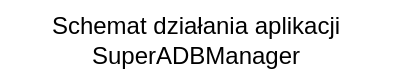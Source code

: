 <mxfile version="13.4.4" type="device"><diagram id="Nwx8VxdSRLE_HP_fTo-b" name="Page-1"><mxGraphModel dx="1422" dy="849" grid="1" gridSize="10" guides="1" tooltips="1" connect="1" arrows="1" fold="1" page="1" pageScale="1" pageWidth="827" pageHeight="1169" math="0" shadow="0"><root><mxCell id="0"/><mxCell id="1" parent="0"/><mxCell id="Gg4ouUb8iftxJm2zEJGr-1" value="Schemat działania aplikacji SuperADBManager" style="text;html=1;strokeColor=none;fillColor=none;align=center;verticalAlign=middle;whiteSpace=wrap;rounded=0;" vertex="1" parent="1"><mxGeometry x="316" y="20" width="196" height="40" as="geometry"/></mxCell></root></mxGraphModel></diagram></mxfile>